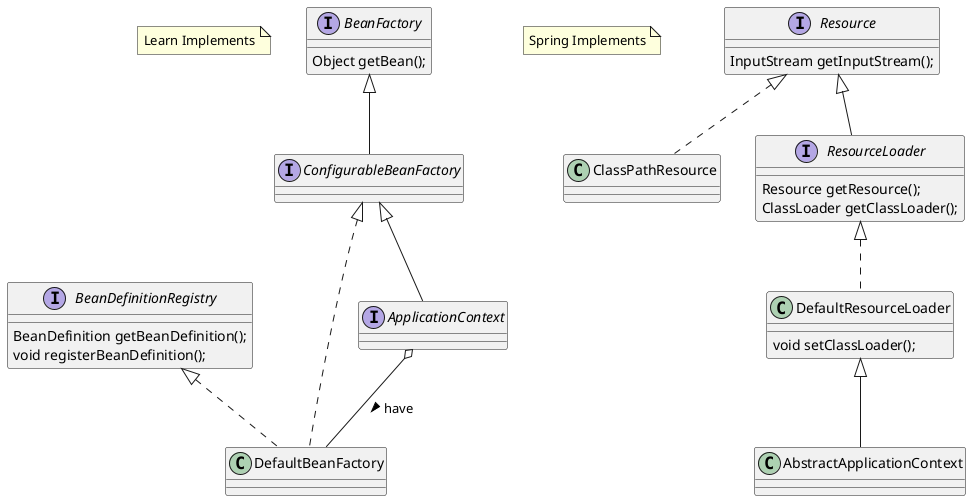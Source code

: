 @startuml ConfigurableBeanFactory

note "Learn Implements" as Mine

interface BeanDefinitionRegistry {
  BeanDefinition getBeanDefinition();
  void registerBeanDefinition();
}

interface BeanFactory {
  Object getBean();
}

class DefaultBeanFactory implements ConfigurableBeanFactory,BeanDefinitionRegistry {
}

interface ConfigurableBeanFactory extends BeanFactory {

}
interface ApplicationContext extends ConfigurableBeanFactory {
}

ApplicationContext o-- DefaultBeanFactory : have >


note "Spring Implements" as Spring

interface Resource {
    InputStream getInputStream();
}
class ClassPathResource implements Resource{

    
}
interface ResourceLoader extends Resource {
    Resource getResource();
    ClassLoader getClassLoader();
}
class DefaultResourceLoader implements ResourceLoader {
    void setClassLoader();
}
class AbstractApplicationContext extends DefaultResourceLoader {

}
@enduml